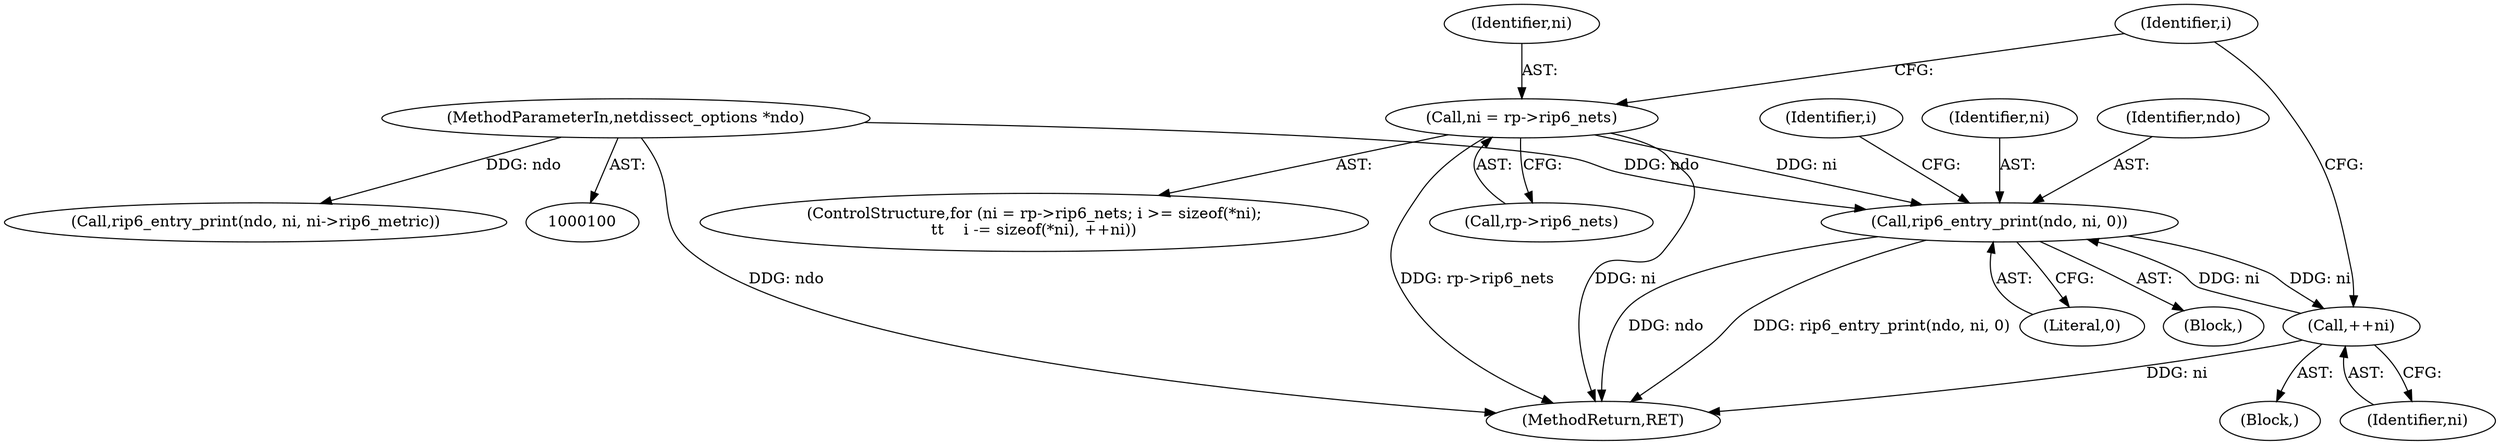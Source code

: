 digraph "1_tcpdump_e942fb84fbe3a73a98a00d2a279425872b5fb9d2@pointer" {
"1000263" [label="(Call,rip6_entry_print(ndo, ni, 0))"];
"1000101" [label="(MethodParameterIn,netdissect_options *ndo)"];
"1000229" [label="(Call,ni = rp->rip6_nets)"];
"1000245" [label="(Call,++ni)"];
"1000263" [label="(Call,rip6_entry_print(ndo, ni, 0))"];
"1000388" [label="(MethodReturn,RET)"];
"1000241" [label="(Identifier,i)"];
"1000349" [label="(Call,rip6_entry_print(ndo, ni, ni->rip6_metric))"];
"1000245" [label="(Call,++ni)"];
"1000229" [label="(Call,ni = rp->rip6_nets)"];
"1000231" [label="(Call,rp->rip6_nets)"];
"1000266" [label="(Literal,0)"];
"1000263" [label="(Call,rip6_entry_print(ndo, ni, 0))"];
"1000230" [label="(Identifier,ni)"];
"1000246" [label="(Identifier,ni)"];
"1000101" [label="(MethodParameterIn,netdissect_options *ndo)"];
"1000265" [label="(Identifier,ni)"];
"1000228" [label="(ControlStructure,for (ni = rp->rip6_nets; i >= sizeof(*ni);\n\t\t    i -= sizeof(*ni), ++ni))"];
"1000239" [label="(Block,)"];
"1000264" [label="(Identifier,ndo)"];
"1000235" [label="(Identifier,i)"];
"1000247" [label="(Block,)"];
"1000263" -> "1000247"  [label="AST: "];
"1000263" -> "1000266"  [label="CFG: "];
"1000264" -> "1000263"  [label="AST: "];
"1000265" -> "1000263"  [label="AST: "];
"1000266" -> "1000263"  [label="AST: "];
"1000241" -> "1000263"  [label="CFG: "];
"1000263" -> "1000388"  [label="DDG: rip6_entry_print(ndo, ni, 0)"];
"1000263" -> "1000388"  [label="DDG: ndo"];
"1000263" -> "1000245"  [label="DDG: ni"];
"1000101" -> "1000263"  [label="DDG: ndo"];
"1000229" -> "1000263"  [label="DDG: ni"];
"1000245" -> "1000263"  [label="DDG: ni"];
"1000101" -> "1000100"  [label="AST: "];
"1000101" -> "1000388"  [label="DDG: ndo"];
"1000101" -> "1000349"  [label="DDG: ndo"];
"1000229" -> "1000228"  [label="AST: "];
"1000229" -> "1000231"  [label="CFG: "];
"1000230" -> "1000229"  [label="AST: "];
"1000231" -> "1000229"  [label="AST: "];
"1000235" -> "1000229"  [label="CFG: "];
"1000229" -> "1000388"  [label="DDG: rp->rip6_nets"];
"1000229" -> "1000388"  [label="DDG: ni"];
"1000245" -> "1000239"  [label="AST: "];
"1000245" -> "1000246"  [label="CFG: "];
"1000246" -> "1000245"  [label="AST: "];
"1000235" -> "1000245"  [label="CFG: "];
"1000245" -> "1000388"  [label="DDG: ni"];
}
